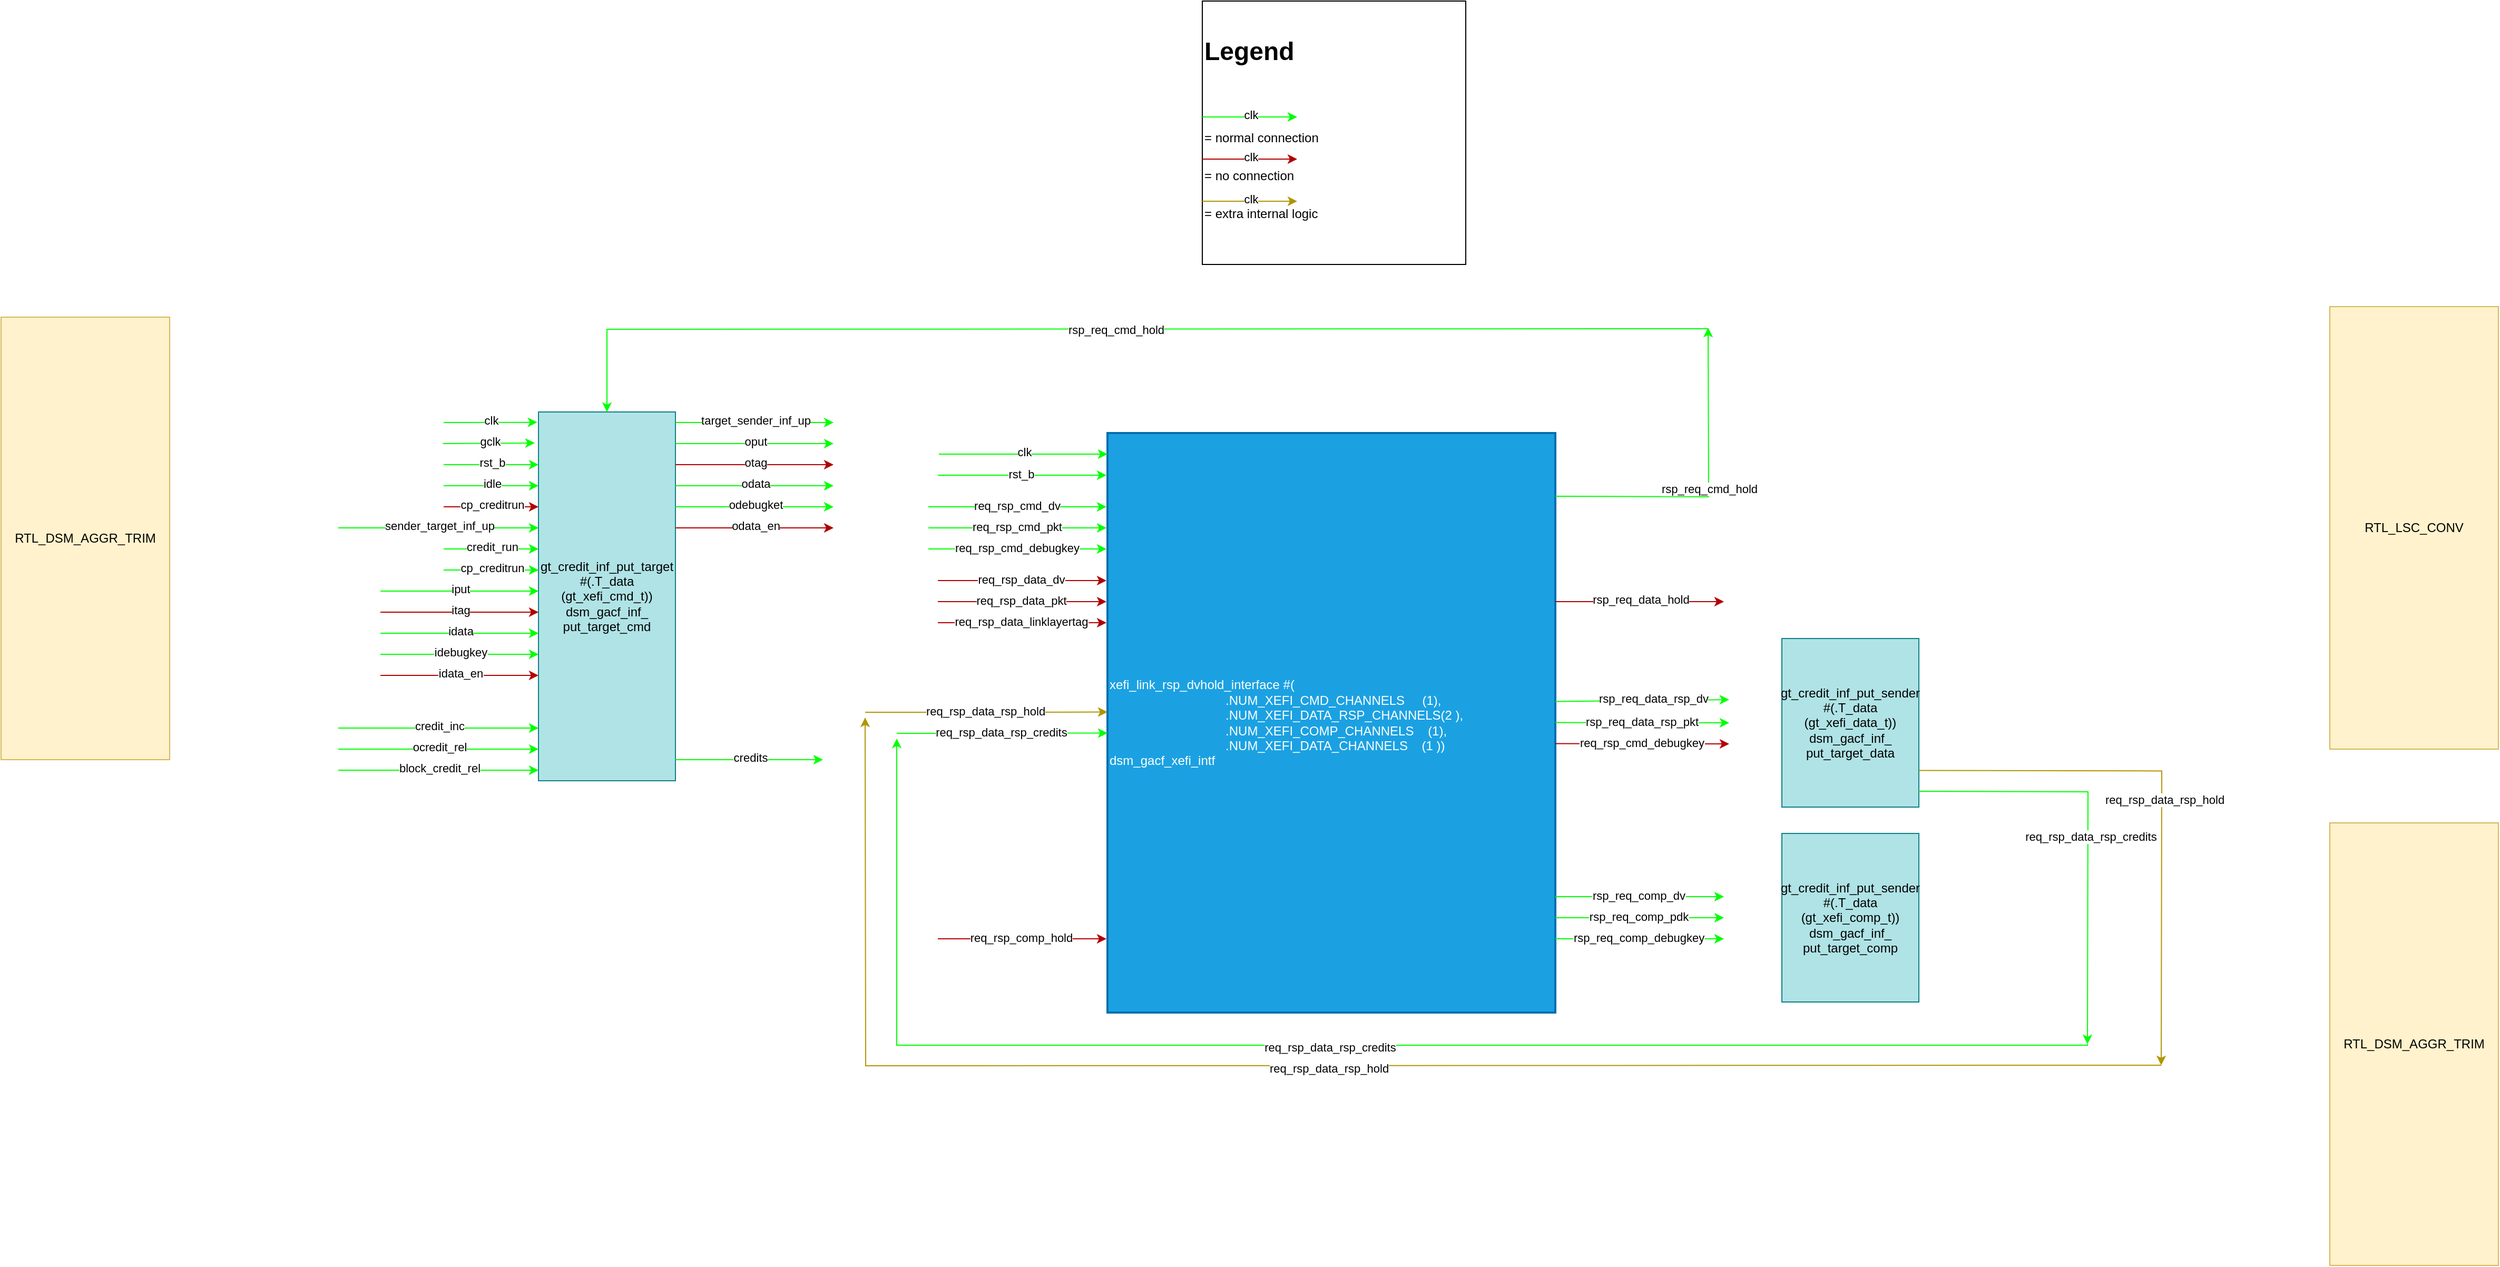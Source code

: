 <mxfile version="28.0.6">
  <diagram name="Page-1" id="ioRp4XjW2XV6dIwJ9LCr">
    <mxGraphModel dx="2916" dy="2211" grid="1" gridSize="10" guides="1" tooltips="1" connect="1" arrows="1" fold="1" page="1" pageScale="1" pageWidth="850" pageHeight="1100" math="0" shadow="0">
      <root>
        <mxCell id="0" />
        <mxCell id="1" parent="0" />
        <mxCell id="IIdC3HLPy3FbnqZgPG4K-2" value="&lt;div align=&quot;left&quot;&gt;xefi_link_rsp_dvhold_interface #(&lt;br&gt;&amp;nbsp; &amp;nbsp; &amp;nbsp; &amp;nbsp; &amp;nbsp; &amp;nbsp; &amp;nbsp; &amp;nbsp; &amp;nbsp; &amp;nbsp; &amp;nbsp; &amp;nbsp; &amp;nbsp; &amp;nbsp; &amp;nbsp; &amp;nbsp; &amp;nbsp;.NUM_XEFI_CMD_CHANNELS&amp;nbsp; &amp;nbsp; &amp;nbsp;(1),&lt;br&gt;&amp;nbsp; &amp;nbsp; &amp;nbsp; &amp;nbsp; &amp;nbsp; &amp;nbsp; &amp;nbsp; &amp;nbsp; &amp;nbsp; &amp;nbsp; &amp;nbsp; &amp;nbsp; &amp;nbsp; &amp;nbsp; &amp;nbsp; &amp;nbsp; &amp;nbsp;.NUM_XEFI_DATA_RSP_CHANNELS(2 ),&lt;br&gt;&amp;nbsp; &amp;nbsp; &amp;nbsp; &amp;nbsp; &amp;nbsp; &amp;nbsp; &amp;nbsp; &amp;nbsp; &amp;nbsp; &amp;nbsp; &amp;nbsp; &amp;nbsp; &amp;nbsp; &amp;nbsp; &amp;nbsp; &amp;nbsp; &amp;nbsp;.NUM_XEFI_COMP_CHANNELS&amp;nbsp; &amp;nbsp; (1),&lt;br&gt;&amp;nbsp; &amp;nbsp; &amp;nbsp; &amp;nbsp; &amp;nbsp; &amp;nbsp; &amp;nbsp; &amp;nbsp; &amp;nbsp; &amp;nbsp; &amp;nbsp; &amp;nbsp; &amp;nbsp; &amp;nbsp; &amp;nbsp; &amp;nbsp; &amp;nbsp;.NUM_XEFI_DATA_CHANNELS&amp;nbsp; &amp;nbsp; (1 ))&lt;br&gt;dsm_gacf_xefi_intf&lt;/div&gt;" style="rounded=0;whiteSpace=wrap;html=1;strokeWidth=2;fillColor=#1ba1e2;fontColor=#ffffff;strokeColor=#006EAF;align=left;" parent="1" vertex="1">
          <mxGeometry x="360" y="-80" width="425" height="550" as="geometry" />
        </mxCell>
        <mxCell id="IIdC3HLPy3FbnqZgPG4K-5" value="" style="endArrow=classic;html=1;rounded=0;strokeColor=light-dark(#00ff00, #ededed);" parent="1" edge="1">
          <mxGeometry width="50" height="50" relative="1" as="geometry">
            <mxPoint x="200" y="-60" as="sourcePoint" />
            <mxPoint x="360" y="-60" as="targetPoint" />
          </mxGeometry>
        </mxCell>
        <mxCell id="IIdC3HLPy3FbnqZgPG4K-6" value="&lt;div&gt;clk&lt;/div&gt;" style="edgeLabel;html=1;align=center;verticalAlign=middle;resizable=0;points=[];" parent="IIdC3HLPy3FbnqZgPG4K-5" vertex="1" connectable="0">
          <mxGeometry x="0.013" y="2" relative="1" as="geometry">
            <mxPoint as="offset" />
          </mxGeometry>
        </mxCell>
        <mxCell id="IIdC3HLPy3FbnqZgPG4K-7" value="" style="endArrow=classic;html=1;rounded=0;strokeColor=light-dark(#00ff00, #ededed);" parent="1" edge="1">
          <mxGeometry width="50" height="50" relative="1" as="geometry">
            <mxPoint x="199" y="-40" as="sourcePoint" />
            <mxPoint x="359" y="-40" as="targetPoint" />
          </mxGeometry>
        </mxCell>
        <mxCell id="IIdC3HLPy3FbnqZgPG4K-8" value="&lt;div&gt;clk&lt;/div&gt;" style="edgeLabel;html=1;align=center;verticalAlign=middle;resizable=0;points=[];" parent="IIdC3HLPy3FbnqZgPG4K-7" vertex="1" connectable="0">
          <mxGeometry x="0.013" y="2" relative="1" as="geometry">
            <mxPoint as="offset" />
          </mxGeometry>
        </mxCell>
        <mxCell id="IIdC3HLPy3FbnqZgPG4K-9" value="&lt;div&gt;rst_b&lt;/div&gt;" style="edgeLabel;html=1;align=center;verticalAlign=middle;resizable=0;points=[];" parent="IIdC3HLPy3FbnqZgPG4K-7" vertex="1" connectable="0">
          <mxGeometry x="-0.013" y="1" relative="1" as="geometry">
            <mxPoint as="offset" />
          </mxGeometry>
        </mxCell>
        <mxCell id="IIdC3HLPy3FbnqZgPG4K-10" value="" style="endArrow=classic;html=1;rounded=0;strokeColor=light-dark(#00ff00, #ededed);" parent="1" edge="1">
          <mxGeometry width="50" height="50" relative="1" as="geometry">
            <mxPoint x="190" y="-10" as="sourcePoint" />
            <mxPoint x="359" y="-10" as="targetPoint" />
          </mxGeometry>
        </mxCell>
        <mxCell id="IIdC3HLPy3FbnqZgPG4K-11" value="&lt;div&gt;clk&lt;/div&gt;" style="edgeLabel;html=1;align=center;verticalAlign=middle;resizable=0;points=[];" parent="IIdC3HLPy3FbnqZgPG4K-10" vertex="1" connectable="0">
          <mxGeometry x="0.013" y="2" relative="1" as="geometry">
            <mxPoint as="offset" />
          </mxGeometry>
        </mxCell>
        <mxCell id="IIdC3HLPy3FbnqZgPG4K-12" value="&lt;div&gt;req_rsp_cmd_dv&lt;/div&gt;" style="edgeLabel;html=1;align=center;verticalAlign=middle;resizable=0;points=[];" parent="IIdC3HLPy3FbnqZgPG4K-10" vertex="1" connectable="0">
          <mxGeometry x="-0.013" y="1" relative="1" as="geometry">
            <mxPoint as="offset" />
          </mxGeometry>
        </mxCell>
        <mxCell id="IIdC3HLPy3FbnqZgPG4K-19" value="&lt;div&gt;&lt;br&gt;&lt;/div&gt;" style="edgeLabel;html=1;align=center;verticalAlign=middle;resizable=0;points=[];" parent="IIdC3HLPy3FbnqZgPG4K-10" vertex="1" connectable="0">
          <mxGeometry y="-1" relative="1" as="geometry">
            <mxPoint x="95" y="19" as="offset" />
          </mxGeometry>
        </mxCell>
        <mxCell id="IIdC3HLPy3FbnqZgPG4K-13" value="" style="endArrow=classic;html=1;rounded=0;strokeColor=light-dark(#00ff00, #ededed);" parent="1" edge="1">
          <mxGeometry width="50" height="50" relative="1" as="geometry">
            <mxPoint x="190" y="10" as="sourcePoint" />
            <mxPoint x="359" y="10" as="targetPoint" />
          </mxGeometry>
        </mxCell>
        <mxCell id="IIdC3HLPy3FbnqZgPG4K-14" value="&lt;div&gt;clk&lt;/div&gt;" style="edgeLabel;html=1;align=center;verticalAlign=middle;resizable=0;points=[];" parent="IIdC3HLPy3FbnqZgPG4K-13" vertex="1" connectable="0">
          <mxGeometry x="0.013" y="2" relative="1" as="geometry">
            <mxPoint as="offset" />
          </mxGeometry>
        </mxCell>
        <mxCell id="IIdC3HLPy3FbnqZgPG4K-15" value="&lt;div&gt;req_rsp_cmd_pkt&lt;/div&gt;" style="edgeLabel;html=1;align=center;verticalAlign=middle;resizable=0;points=[];" parent="IIdC3HLPy3FbnqZgPG4K-13" vertex="1" connectable="0">
          <mxGeometry x="-0.013" y="1" relative="1" as="geometry">
            <mxPoint as="offset" />
          </mxGeometry>
        </mxCell>
        <mxCell id="IIdC3HLPy3FbnqZgPG4K-16" value="" style="endArrow=classic;html=1;rounded=0;strokeColor=light-dark(#00ff00, #ededed);" parent="1" edge="1">
          <mxGeometry width="50" height="50" relative="1" as="geometry">
            <mxPoint x="190" y="30" as="sourcePoint" />
            <mxPoint x="359" y="30" as="targetPoint" />
          </mxGeometry>
        </mxCell>
        <mxCell id="IIdC3HLPy3FbnqZgPG4K-17" value="&lt;div&gt;clk&lt;/div&gt;" style="edgeLabel;html=1;align=center;verticalAlign=middle;resizable=0;points=[];" parent="IIdC3HLPy3FbnqZgPG4K-16" vertex="1" connectable="0">
          <mxGeometry x="0.013" y="2" relative="1" as="geometry">
            <mxPoint as="offset" />
          </mxGeometry>
        </mxCell>
        <mxCell id="IIdC3HLPy3FbnqZgPG4K-18" value="&lt;div&gt;req_rsp_cmd_debugkey&lt;/div&gt;" style="edgeLabel;html=1;align=center;verticalAlign=middle;resizable=0;points=[];" parent="IIdC3HLPy3FbnqZgPG4K-16" vertex="1" connectable="0">
          <mxGeometry x="-0.013" y="1" relative="1" as="geometry">
            <mxPoint as="offset" />
          </mxGeometry>
        </mxCell>
        <mxCell id="IIdC3HLPy3FbnqZgPG4K-22" value="" style="endArrow=classic;html=1;rounded=0;strokeColor=#B20000;fillColor=#e51400;" parent="1" edge="1">
          <mxGeometry width="50" height="50" relative="1" as="geometry">
            <mxPoint x="199" y="60" as="sourcePoint" />
            <mxPoint x="359" y="60" as="targetPoint" />
          </mxGeometry>
        </mxCell>
        <mxCell id="IIdC3HLPy3FbnqZgPG4K-23" value="&lt;div&gt;clk&lt;/div&gt;" style="edgeLabel;html=1;align=center;verticalAlign=middle;resizable=0;points=[];" parent="IIdC3HLPy3FbnqZgPG4K-22" vertex="1" connectable="0">
          <mxGeometry x="0.013" y="2" relative="1" as="geometry">
            <mxPoint as="offset" />
          </mxGeometry>
        </mxCell>
        <mxCell id="IIdC3HLPy3FbnqZgPG4K-24" value="&lt;div&gt;req_rsp_data_dv&lt;/div&gt;" style="edgeLabel;html=1;align=center;verticalAlign=middle;resizable=0;points=[];" parent="IIdC3HLPy3FbnqZgPG4K-22" vertex="1" connectable="0">
          <mxGeometry x="-0.013" y="1" relative="1" as="geometry">
            <mxPoint as="offset" />
          </mxGeometry>
        </mxCell>
        <mxCell id="IIdC3HLPy3FbnqZgPG4K-25" value="&lt;div&gt;&lt;br&gt;&lt;/div&gt;" style="edgeLabel;html=1;align=center;verticalAlign=middle;resizable=0;points=[];" parent="IIdC3HLPy3FbnqZgPG4K-22" vertex="1" connectable="0">
          <mxGeometry y="-1" relative="1" as="geometry">
            <mxPoint x="95" y="19" as="offset" />
          </mxGeometry>
        </mxCell>
        <mxCell id="IIdC3HLPy3FbnqZgPG4K-26" value="" style="endArrow=classic;html=1;rounded=0;strokeColor=#B20000;fillColor=#e51400;" parent="1" edge="1">
          <mxGeometry width="50" height="50" relative="1" as="geometry">
            <mxPoint x="199" y="80" as="sourcePoint" />
            <mxPoint x="359" y="80" as="targetPoint" />
          </mxGeometry>
        </mxCell>
        <mxCell id="IIdC3HLPy3FbnqZgPG4K-27" value="&lt;div&gt;clk&lt;/div&gt;" style="edgeLabel;html=1;align=center;verticalAlign=middle;resizable=0;points=[];" parent="IIdC3HLPy3FbnqZgPG4K-26" vertex="1" connectable="0">
          <mxGeometry x="0.013" y="2" relative="1" as="geometry">
            <mxPoint as="offset" />
          </mxGeometry>
        </mxCell>
        <mxCell id="IIdC3HLPy3FbnqZgPG4K-28" value="&lt;div&gt;req_rsp_data_pkt&lt;/div&gt;" style="edgeLabel;html=1;align=center;verticalAlign=middle;resizable=0;points=[];" parent="IIdC3HLPy3FbnqZgPG4K-26" vertex="1" connectable="0">
          <mxGeometry x="-0.013" y="1" relative="1" as="geometry">
            <mxPoint as="offset" />
          </mxGeometry>
        </mxCell>
        <mxCell id="IIdC3HLPy3FbnqZgPG4K-29" value="" style="endArrow=classic;html=1;rounded=0;fillColor=#e51400;strokeColor=#B20000;" parent="1" edge="1">
          <mxGeometry width="50" height="50" relative="1" as="geometry">
            <mxPoint x="199" y="100" as="sourcePoint" />
            <mxPoint x="359" y="100" as="targetPoint" />
          </mxGeometry>
        </mxCell>
        <mxCell id="IIdC3HLPy3FbnqZgPG4K-30" value="&lt;div&gt;clk&lt;/div&gt;" style="edgeLabel;html=1;align=center;verticalAlign=middle;resizable=0;points=[];" parent="IIdC3HLPy3FbnqZgPG4K-29" vertex="1" connectable="0">
          <mxGeometry x="0.013" y="2" relative="1" as="geometry">
            <mxPoint as="offset" />
          </mxGeometry>
        </mxCell>
        <mxCell id="IIdC3HLPy3FbnqZgPG4K-31" value="&lt;div&gt;req_rsp_data_linklayertag&lt;/div&gt;" style="edgeLabel;html=1;align=center;verticalAlign=middle;resizable=0;points=[];" parent="IIdC3HLPy3FbnqZgPG4K-29" vertex="1" connectable="0">
          <mxGeometry x="-0.013" y="1" relative="1" as="geometry">
            <mxPoint as="offset" />
          </mxGeometry>
        </mxCell>
        <mxCell id="IIdC3HLPy3FbnqZgPG4K-34" value="&lt;div style=&quot;line-height: 100%;&quot;&gt;&lt;h1 style=&quot;line-height: 100%;&quot; align=&quot;left&quot;&gt;Legend&lt;/h1&gt;&lt;div align=&quot;right&quot;&gt;&amp;nbsp; &amp;nbsp; &amp;nbsp; &amp;nbsp; &amp;nbsp; &amp;nbsp; &amp;nbsp;&lt;/div&gt;&lt;div align=&quot;right&quot;&gt;&lt;br&gt;&lt;/div&gt;&lt;div align=&quot;right&quot;&gt;&lt;br&gt;&lt;/div&gt;&lt;div align=&quot;right&quot;&gt;&lt;br&gt;&lt;/div&gt;&lt;div align=&quot;right&quot;&gt;= normal connection&lt;/div&gt;&lt;div&gt;&lt;br&gt;&lt;/div&gt;&lt;div&gt;&lt;br&gt;&lt;/div&gt;&lt;div&gt;= no connection&lt;/div&gt;&lt;div&gt;&lt;br&gt;&lt;/div&gt;&lt;div&gt;&lt;br&gt;&lt;/div&gt;&lt;div&gt;= extra internal logic&lt;/div&gt;&lt;div&gt;&lt;br&gt;&lt;/div&gt;&lt;div&gt;&lt;br&gt;&lt;/div&gt;&lt;/div&gt;" style="whiteSpace=wrap;html=1;aspect=fixed;align=left;" parent="1" vertex="1">
          <mxGeometry x="450" y="-490" width="250" height="250" as="geometry" />
        </mxCell>
        <mxCell id="IIdC3HLPy3FbnqZgPG4K-32" value="" style="endArrow=classic;html=1;rounded=0;strokeColor=light-dark(#00ff00, #ededed);" parent="1" edge="1">
          <mxGeometry width="50" height="50" relative="1" as="geometry">
            <mxPoint x="450" y="-380" as="sourcePoint" />
            <mxPoint x="540" y="-380" as="targetPoint" />
          </mxGeometry>
        </mxCell>
        <mxCell id="IIdC3HLPy3FbnqZgPG4K-33" value="&lt;div&gt;clk&lt;/div&gt;" style="edgeLabel;html=1;align=center;verticalAlign=middle;resizable=0;points=[];" parent="IIdC3HLPy3FbnqZgPG4K-32" vertex="1" connectable="0">
          <mxGeometry x="0.013" y="2" relative="1" as="geometry">
            <mxPoint as="offset" />
          </mxGeometry>
        </mxCell>
        <mxCell id="IIdC3HLPy3FbnqZgPG4K-35" value="" style="endArrow=classic;html=1;rounded=0;strokeColor=#B20000;fillColor=#e51400;" parent="1" edge="1">
          <mxGeometry width="50" height="50" relative="1" as="geometry">
            <mxPoint x="450" y="-340" as="sourcePoint" />
            <mxPoint x="540" y="-340" as="targetPoint" />
          </mxGeometry>
        </mxCell>
        <mxCell id="IIdC3HLPy3FbnqZgPG4K-36" value="&lt;div&gt;clk&lt;/div&gt;" style="edgeLabel;html=1;align=center;verticalAlign=middle;resizable=0;points=[];" parent="IIdC3HLPy3FbnqZgPG4K-35" vertex="1" connectable="0">
          <mxGeometry x="0.013" y="2" relative="1" as="geometry">
            <mxPoint as="offset" />
          </mxGeometry>
        </mxCell>
        <mxCell id="IIdC3HLPy3FbnqZgPG4K-37" value="" style="endArrow=classic;html=1;rounded=0;strokeColor=#B09500;fillColor=#e3c800;" parent="1" edge="1">
          <mxGeometry width="50" height="50" relative="1" as="geometry">
            <mxPoint x="450" y="-300" as="sourcePoint" />
            <mxPoint x="540" y="-300" as="targetPoint" />
          </mxGeometry>
        </mxCell>
        <mxCell id="IIdC3HLPy3FbnqZgPG4K-38" value="&lt;div&gt;clk&lt;/div&gt;" style="edgeLabel;html=1;align=center;verticalAlign=middle;resizable=0;points=[];" parent="IIdC3HLPy3FbnqZgPG4K-37" vertex="1" connectable="0">
          <mxGeometry x="0.013" y="2" relative="1" as="geometry">
            <mxPoint as="offset" />
          </mxGeometry>
        </mxCell>
        <mxCell id="IIdC3HLPy3FbnqZgPG4K-39" value="" style="endArrow=classic;html=1;rounded=0;fillColor=#e3c800;strokeColor=#B09500;edgeStyle=elbowEdgeStyle;" parent="1" edge="1">
          <mxGeometry width="50" height="50" relative="1" as="geometry">
            <mxPoint x="130" y="185" as="sourcePoint" />
            <mxPoint x="360" y="184.76" as="targetPoint" />
          </mxGeometry>
        </mxCell>
        <mxCell id="IIdC3HLPy3FbnqZgPG4K-40" value="&lt;div&gt;clk&lt;/div&gt;" style="edgeLabel;html=1;align=center;verticalAlign=middle;resizable=0;points=[];" parent="IIdC3HLPy3FbnqZgPG4K-39" vertex="1" connectable="0">
          <mxGeometry x="0.013" y="2" relative="1" as="geometry">
            <mxPoint as="offset" />
          </mxGeometry>
        </mxCell>
        <mxCell id="IIdC3HLPy3FbnqZgPG4K-41" value="&lt;div&gt;req_rsp_data_rsp_hold&lt;/div&gt;" style="edgeLabel;html=1;align=center;verticalAlign=middle;resizable=0;points=[];" parent="IIdC3HLPy3FbnqZgPG4K-39" vertex="1" connectable="0">
          <mxGeometry x="-0.013" y="1" relative="1" as="geometry">
            <mxPoint as="offset" />
          </mxGeometry>
        </mxCell>
        <mxCell id="IIdC3HLPy3FbnqZgPG4K-42" value="" style="endArrow=classic;html=1;rounded=0;fillColor=#e51400;strokeColor=#B20000;" parent="1" edge="1">
          <mxGeometry width="50" height="50" relative="1" as="geometry">
            <mxPoint x="199" y="400" as="sourcePoint" />
            <mxPoint x="359" y="400" as="targetPoint" />
          </mxGeometry>
        </mxCell>
        <mxCell id="IIdC3HLPy3FbnqZgPG4K-43" value="&lt;div&gt;clk&lt;/div&gt;" style="edgeLabel;html=1;align=center;verticalAlign=middle;resizable=0;points=[];" parent="IIdC3HLPy3FbnqZgPG4K-42" vertex="1" connectable="0">
          <mxGeometry x="0.013" y="2" relative="1" as="geometry">
            <mxPoint as="offset" />
          </mxGeometry>
        </mxCell>
        <mxCell id="IIdC3HLPy3FbnqZgPG4K-44" value="&lt;div&gt;req_rsp_comp_hold&lt;/div&gt;" style="edgeLabel;html=1;align=center;verticalAlign=middle;resizable=0;points=[];" parent="IIdC3HLPy3FbnqZgPG4K-42" vertex="1" connectable="0">
          <mxGeometry x="-0.013" y="1" relative="1" as="geometry">
            <mxPoint as="offset" />
          </mxGeometry>
        </mxCell>
        <mxCell id="IIdC3HLPy3FbnqZgPG4K-45" value="" style="endArrow=classic;html=1;rounded=0;fillColor=#e51400;strokeColor=light-dark(#00ff00, #ffacac);" parent="1" edge="1">
          <mxGeometry width="50" height="50" relative="1" as="geometry">
            <mxPoint x="160" y="205" as="sourcePoint" />
            <mxPoint x="360" y="204.76" as="targetPoint" />
          </mxGeometry>
        </mxCell>
        <mxCell id="IIdC3HLPy3FbnqZgPG4K-46" value="&lt;div&gt;clk&lt;/div&gt;" style="edgeLabel;html=1;align=center;verticalAlign=middle;resizable=0;points=[];" parent="IIdC3HLPy3FbnqZgPG4K-45" vertex="1" connectable="0">
          <mxGeometry x="0.013" y="2" relative="1" as="geometry">
            <mxPoint as="offset" />
          </mxGeometry>
        </mxCell>
        <mxCell id="IIdC3HLPy3FbnqZgPG4K-47" value="&lt;div&gt;req_rsp_data_rsp_credits&lt;/div&gt;" style="edgeLabel;html=1;align=center;verticalAlign=middle;resizable=0;points=[];" parent="IIdC3HLPy3FbnqZgPG4K-45" vertex="1" connectable="0">
          <mxGeometry x="-0.013" y="1" relative="1" as="geometry">
            <mxPoint as="offset" />
          </mxGeometry>
        </mxCell>
        <mxCell id="IIdC3HLPy3FbnqZgPG4K-62" value="" style="endArrow=classic;html=1;rounded=0;strokeColor=#B20000;fillColor=#e51400;" parent="1" edge="1">
          <mxGeometry width="50" height="50" relative="1" as="geometry">
            <mxPoint x="785" y="80" as="sourcePoint" />
            <mxPoint x="945" y="80" as="targetPoint" />
          </mxGeometry>
        </mxCell>
        <mxCell id="IIdC3HLPy3FbnqZgPG4K-63" value="&lt;div&gt;rsp_req_data_hold&lt;/div&gt;" style="edgeLabel;html=1;align=center;verticalAlign=middle;resizable=0;points=[];" parent="IIdC3HLPy3FbnqZgPG4K-62" vertex="1" connectable="0">
          <mxGeometry x="0.013" y="2" relative="1" as="geometry">
            <mxPoint as="offset" />
          </mxGeometry>
        </mxCell>
        <mxCell id="IIdC3HLPy3FbnqZgPG4K-64" value="&lt;div&gt;&lt;br&gt;&lt;/div&gt;" style="edgeLabel;html=1;align=center;verticalAlign=middle;resizable=0;points=[];" parent="IIdC3HLPy3FbnqZgPG4K-62" vertex="1" connectable="0">
          <mxGeometry x="-0.013" y="1" relative="1" as="geometry">
            <mxPoint as="offset" />
          </mxGeometry>
        </mxCell>
        <mxCell id="IIdC3HLPy3FbnqZgPG4K-65" value="&lt;div&gt;&lt;br&gt;&lt;/div&gt;" style="edgeLabel;html=1;align=center;verticalAlign=middle;resizable=0;points=[];" parent="IIdC3HLPy3FbnqZgPG4K-62" vertex="1" connectable="0">
          <mxGeometry y="-1" relative="1" as="geometry">
            <mxPoint x="95" y="19" as="offset" />
          </mxGeometry>
        </mxCell>
        <mxCell id="IIdC3HLPy3FbnqZgPG4K-75" value="" style="endArrow=classic;html=1;rounded=0;fillColor=#e51400;strokeColor=light-dark(#00ff00, #ffacac);" parent="1" edge="1">
          <mxGeometry width="50" height="50" relative="1" as="geometry">
            <mxPoint x="785" y="400" as="sourcePoint" />
            <mxPoint x="945" y="400" as="targetPoint" />
          </mxGeometry>
        </mxCell>
        <mxCell id="IIdC3HLPy3FbnqZgPG4K-76" value="&lt;div&gt;clk&lt;/div&gt;" style="edgeLabel;html=1;align=center;verticalAlign=middle;resizable=0;points=[];" parent="IIdC3HLPy3FbnqZgPG4K-75" vertex="1" connectable="0">
          <mxGeometry x="0.013" y="2" relative="1" as="geometry">
            <mxPoint as="offset" />
          </mxGeometry>
        </mxCell>
        <mxCell id="IIdC3HLPy3FbnqZgPG4K-77" value="&lt;div&gt;rsp_req_comp_debugkey&lt;/div&gt;" style="edgeLabel;html=1;align=center;verticalAlign=middle;resizable=0;points=[];" parent="IIdC3HLPy3FbnqZgPG4K-75" vertex="1" connectable="0">
          <mxGeometry x="-0.013" y="1" relative="1" as="geometry">
            <mxPoint as="offset" />
          </mxGeometry>
        </mxCell>
        <mxCell id="IIdC3HLPy3FbnqZgPG4K-88" value="" style="endArrow=classic;html=1;rounded=0;strokeColor=light-dark(#00ff00, #ededed);" parent="1" edge="1">
          <mxGeometry width="50" height="50" relative="1" as="geometry">
            <mxPoint x="785" y="174.76" as="sourcePoint" />
            <mxPoint x="950" y="173" as="targetPoint" />
          </mxGeometry>
        </mxCell>
        <mxCell id="IIdC3HLPy3FbnqZgPG4K-89" value="rsp_req_data_rsp_dv" style="edgeLabel;html=1;align=center;verticalAlign=middle;resizable=0;points=[];" parent="IIdC3HLPy3FbnqZgPG4K-88" vertex="1" connectable="0">
          <mxGeometry x="0.013" y="2" relative="1" as="geometry">
            <mxPoint x="9" as="offset" />
          </mxGeometry>
        </mxCell>
        <mxCell id="IIdC3HLPy3FbnqZgPG4K-90" value="&lt;div&gt;&lt;br&gt;&lt;/div&gt;" style="edgeLabel;html=1;align=center;verticalAlign=middle;resizable=0;points=[];" parent="IIdC3HLPy3FbnqZgPG4K-88" vertex="1" connectable="0">
          <mxGeometry y="-1" relative="1" as="geometry">
            <mxPoint x="95" y="19" as="offset" />
          </mxGeometry>
        </mxCell>
        <mxCell id="IIdC3HLPy3FbnqZgPG4K-91" value="" style="endArrow=classic;html=1;rounded=0;strokeColor=light-dark(#00ff00, #ededed);" parent="1" edge="1">
          <mxGeometry width="50" height="50" relative="1" as="geometry">
            <mxPoint x="785" y="194.76" as="sourcePoint" />
            <mxPoint x="950" y="195" as="targetPoint" />
          </mxGeometry>
        </mxCell>
        <mxCell id="IIdC3HLPy3FbnqZgPG4K-92" value="&lt;div&gt;clk&lt;/div&gt;" style="edgeLabel;html=1;align=center;verticalAlign=middle;resizable=0;points=[];" parent="IIdC3HLPy3FbnqZgPG4K-91" vertex="1" connectable="0">
          <mxGeometry x="0.013" y="2" relative="1" as="geometry">
            <mxPoint as="offset" />
          </mxGeometry>
        </mxCell>
        <mxCell id="IIdC3HLPy3FbnqZgPG4K-93" value="rsp_req_data_rsp_pkt" style="edgeLabel;html=1;align=center;verticalAlign=middle;resizable=0;points=[];" parent="IIdC3HLPy3FbnqZgPG4K-91" vertex="1" connectable="0">
          <mxGeometry x="-0.013" y="1" relative="1" as="geometry">
            <mxPoint as="offset" />
          </mxGeometry>
        </mxCell>
        <mxCell id="IIdC3HLPy3FbnqZgPG4K-94" value="" style="endArrow=classic;html=1;rounded=0;strokeColor=#B20000;fillColor=#e51400;" parent="1" edge="1">
          <mxGeometry width="50" height="50" relative="1" as="geometry">
            <mxPoint x="785" y="214.76" as="sourcePoint" />
            <mxPoint x="950" y="215" as="targetPoint" />
          </mxGeometry>
        </mxCell>
        <mxCell id="IIdC3HLPy3FbnqZgPG4K-95" value="&lt;div&gt;clk&lt;/div&gt;" style="edgeLabel;html=1;align=center;verticalAlign=middle;resizable=0;points=[];" parent="IIdC3HLPy3FbnqZgPG4K-94" vertex="1" connectable="0">
          <mxGeometry x="0.013" y="2" relative="1" as="geometry">
            <mxPoint as="offset" />
          </mxGeometry>
        </mxCell>
        <mxCell id="IIdC3HLPy3FbnqZgPG4K-96" value="&lt;div&gt;req_rsp_cmd_debugkey&lt;/div&gt;" style="edgeLabel;html=1;align=center;verticalAlign=middle;resizable=0;points=[];" parent="IIdC3HLPy3FbnqZgPG4K-94" vertex="1" connectable="0">
          <mxGeometry x="-0.013" y="1" relative="1" as="geometry">
            <mxPoint as="offset" />
          </mxGeometry>
        </mxCell>
        <mxCell id="IIdC3HLPy3FbnqZgPG4K-97" value="&lt;div&gt;&lt;br&gt;&lt;/div&gt;" style="edgeLabel;html=1;align=center;verticalAlign=middle;resizable=0;points=[];" parent="1" vertex="1" connectable="0">
          <mxGeometry x="960" y="360" as="geometry" />
        </mxCell>
        <mxCell id="IIdC3HLPy3FbnqZgPG4K-98" value="" style="endArrow=classic;html=1;rounded=0;strokeColor=light-dark(#00ff00, #ededed);" parent="1" edge="1">
          <mxGeometry width="50" height="50" relative="1" as="geometry">
            <mxPoint x="785" y="360" as="sourcePoint" />
            <mxPoint x="945" y="360" as="targetPoint" />
          </mxGeometry>
        </mxCell>
        <mxCell id="IIdC3HLPy3FbnqZgPG4K-99" value="&lt;div&gt;clk&lt;/div&gt;" style="edgeLabel;html=1;align=center;verticalAlign=middle;resizable=0;points=[];" parent="IIdC3HLPy3FbnqZgPG4K-98" vertex="1" connectable="0">
          <mxGeometry x="0.013" y="2" relative="1" as="geometry">
            <mxPoint as="offset" />
          </mxGeometry>
        </mxCell>
        <mxCell id="IIdC3HLPy3FbnqZgPG4K-100" value="&lt;div&gt;rsp_req_comp_dv&lt;/div&gt;" style="edgeLabel;html=1;align=center;verticalAlign=middle;resizable=0;points=[];" parent="IIdC3HLPy3FbnqZgPG4K-98" vertex="1" connectable="0">
          <mxGeometry x="-0.013" y="1" relative="1" as="geometry">
            <mxPoint as="offset" />
          </mxGeometry>
        </mxCell>
        <mxCell id="IIdC3HLPy3FbnqZgPG4K-101" value="" style="endArrow=classic;html=1;rounded=0;strokeColor=light-dark(#00ff00, #ededed);" parent="1" edge="1">
          <mxGeometry width="50" height="50" relative="1" as="geometry">
            <mxPoint x="785" y="380" as="sourcePoint" />
            <mxPoint x="945" y="380" as="targetPoint" />
          </mxGeometry>
        </mxCell>
        <mxCell id="IIdC3HLPy3FbnqZgPG4K-102" value="&lt;div&gt;clk&lt;/div&gt;" style="edgeLabel;html=1;align=center;verticalAlign=middle;resizable=0;points=[];" parent="IIdC3HLPy3FbnqZgPG4K-101" vertex="1" connectable="0">
          <mxGeometry x="0.013" y="2" relative="1" as="geometry">
            <mxPoint as="offset" />
          </mxGeometry>
        </mxCell>
        <mxCell id="IIdC3HLPy3FbnqZgPG4K-103" value="&lt;div&gt;rsp_req_comp_pdk&lt;/div&gt;" style="edgeLabel;html=1;align=center;verticalAlign=middle;resizable=0;points=[];" parent="IIdC3HLPy3FbnqZgPG4K-101" vertex="1" connectable="0">
          <mxGeometry x="-0.013" y="1" relative="1" as="geometry">
            <mxPoint as="offset" />
          </mxGeometry>
        </mxCell>
        <mxCell id="IIdC3HLPy3FbnqZgPG4K-104" value="&lt;div&gt;&lt;span style=&quot;text-align: left;&quot;&gt;gt_credit_inf_put_target #(.T_data (gt_xefi_cmd_t))&lt;/span&gt;&lt;/div&gt;&lt;div&gt;&lt;span style=&quot;text-align: left;&quot;&gt;dsm_gacf_inf_&lt;/span&gt;&lt;/div&gt;&lt;div&gt;&lt;span style=&quot;text-align: left;&quot;&gt;put_target_cmd&lt;/span&gt;&lt;/div&gt;" style="rounded=0;whiteSpace=wrap;html=1;fillColor=#b0e3e6;strokeColor=#0e8088;" parent="1" vertex="1">
          <mxGeometry x="-180" y="-100" width="130" height="350" as="geometry" />
        </mxCell>
        <mxCell id="IIdC3HLPy3FbnqZgPG4K-105" value="" style="endArrow=classic;html=1;rounded=0;strokeColor=light-dark(#00ff00, #ededed);entryX=-0.009;entryY=0.028;entryDx=0;entryDy=0;entryPerimeter=0;" parent="1" target="IIdC3HLPy3FbnqZgPG4K-104" edge="1">
          <mxGeometry width="50" height="50" relative="1" as="geometry">
            <mxPoint x="-270" y="-90" as="sourcePoint" />
            <mxPoint x="-200" y="-89.95" as="targetPoint" />
          </mxGeometry>
        </mxCell>
        <mxCell id="IIdC3HLPy3FbnqZgPG4K-106" value="&lt;div&gt;clk&lt;/div&gt;" style="edgeLabel;html=1;align=center;verticalAlign=middle;resizable=0;points=[];" parent="IIdC3HLPy3FbnqZgPG4K-105" vertex="1" connectable="0">
          <mxGeometry x="0.013" y="2" relative="1" as="geometry">
            <mxPoint as="offset" />
          </mxGeometry>
        </mxCell>
        <mxCell id="IIdC3HLPy3FbnqZgPG4K-107" value="" style="endArrow=classic;html=1;rounded=0;strokeColor=light-dark(#00ff00, #ededed);entryX=-0.027;entryY=0.084;entryDx=0;entryDy=0;entryPerimeter=0;" parent="1" target="IIdC3HLPy3FbnqZgPG4K-104" edge="1">
          <mxGeometry width="50" height="50" relative="1" as="geometry">
            <mxPoint x="-270.65" y="-70" as="sourcePoint" />
            <mxPoint x="-180" y="-70" as="targetPoint" />
          </mxGeometry>
        </mxCell>
        <mxCell id="IIdC3HLPy3FbnqZgPG4K-108" value="&lt;div&gt;gclk&lt;/div&gt;" style="edgeLabel;html=1;align=center;verticalAlign=middle;resizable=0;points=[];" parent="IIdC3HLPy3FbnqZgPG4K-107" vertex="1" connectable="0">
          <mxGeometry x="0.013" y="2" relative="1" as="geometry">
            <mxPoint as="offset" />
          </mxGeometry>
        </mxCell>
        <mxCell id="cW7wmebTphSwqiHUDdLL-1" value="" style="endArrow=classic;html=1;rounded=0;edgeStyle=orthogonalEdgeStyle;strokeColor=light-dark(#00ff00, #ededed);" parent="1" edge="1">
          <mxGeometry relative="1" as="geometry">
            <mxPoint x="785" y="-20" as="sourcePoint" />
            <mxPoint x="930" y="-180" as="targetPoint" />
          </mxGeometry>
        </mxCell>
        <mxCell id="cW7wmebTphSwqiHUDdLL-2" value="rsp_req_cmd_hold" style="edgeLabel;resizable=0;html=1;;align=center;verticalAlign=middle;" parent="cW7wmebTphSwqiHUDdLL-1" connectable="0" vertex="1">
          <mxGeometry relative="1" as="geometry" />
        </mxCell>
        <mxCell id="cW7wmebTphSwqiHUDdLL-3" value="" style="endArrow=classic;html=1;rounded=0;edgeStyle=orthogonalEdgeStyle;entryX=0.5;entryY=0;entryDx=0;entryDy=0;strokeColor=light-dark(#00ff00, #ededed);" parent="1" target="IIdC3HLPy3FbnqZgPG4K-104" edge="1">
          <mxGeometry relative="1" as="geometry">
            <mxPoint x="930" y="-179" as="sourcePoint" />
            <mxPoint x="200" y="60" as="targetPoint" />
          </mxGeometry>
        </mxCell>
        <mxCell id="cW7wmebTphSwqiHUDdLL-4" value="rsp_req_cmd_hold" style="edgeLabel;resizable=0;html=1;;align=center;verticalAlign=middle;" parent="cW7wmebTphSwqiHUDdLL-3" connectable="0" vertex="1">
          <mxGeometry relative="1" as="geometry" />
        </mxCell>
        <mxCell id="cW7wmebTphSwqiHUDdLL-5" value="&lt;div&gt;&lt;span style=&quot;text-align: left;&quot;&gt;gt_credit_inf_put_sender #(.T_data (gt_xefi_data_t))&lt;/span&gt;&lt;/div&gt;&lt;div&gt;&lt;span style=&quot;text-align: left;&quot;&gt;dsm_gacf_inf_&lt;/span&gt;&lt;/div&gt;&lt;div&gt;&lt;span style=&quot;text-align: left;&quot;&gt;put_target_data&lt;/span&gt;&lt;/div&gt;" style="rounded=0;whiteSpace=wrap;html=1;fillColor=#b0e3e6;strokeColor=#0e8088;" parent="1" vertex="1">
          <mxGeometry x="1000" y="115" width="130" height="160" as="geometry" />
        </mxCell>
        <mxCell id="cW7wmebTphSwqiHUDdLL-7" value="" style="endArrow=classic;html=1;rounded=0;fillColor=#e3c800;strokeColor=#B09500;edgeStyle=orthogonalEdgeStyle;" parent="1" edge="1">
          <mxGeometry width="50" height="50" relative="1" as="geometry">
            <mxPoint x="1130" y="240.24" as="sourcePoint" />
            <mxPoint x="1360" y="520" as="targetPoint" />
          </mxGeometry>
        </mxCell>
        <mxCell id="cW7wmebTphSwqiHUDdLL-8" value="&lt;div&gt;req_rsp_data_rsp_hold&lt;/div&gt;" style="edgeLabel;html=1;align=center;verticalAlign=middle;resizable=0;points=[];" parent="cW7wmebTphSwqiHUDdLL-7" vertex="1" connectable="0">
          <mxGeometry x="0.013" y="2" relative="1" as="geometry">
            <mxPoint as="offset" />
          </mxGeometry>
        </mxCell>
        <mxCell id="cW7wmebTphSwqiHUDdLL-13" value="" style="endArrow=classic;html=1;rounded=0;fillColor=#e3c800;strokeColor=#B09500;edgeStyle=orthogonalEdgeStyle;" parent="1" edge="1">
          <mxGeometry width="50" height="50" relative="1" as="geometry">
            <mxPoint x="1360" y="520" as="sourcePoint" />
            <mxPoint x="130" y="190" as="targetPoint" />
          </mxGeometry>
        </mxCell>
        <mxCell id="cW7wmebTphSwqiHUDdLL-14" value="&lt;div&gt;req_rsp_data_rsp_hold&lt;/div&gt;" style="edgeLabel;html=1;align=center;verticalAlign=middle;resizable=0;points=[];" parent="cW7wmebTphSwqiHUDdLL-13" vertex="1" connectable="0">
          <mxGeometry x="0.013" y="2" relative="1" as="geometry">
            <mxPoint as="offset" />
          </mxGeometry>
        </mxCell>
        <mxCell id="cW7wmebTphSwqiHUDdLL-15" value="" style="endArrow=classic;html=1;rounded=0;fillColor=#e51400;strokeColor=light-dark(#00ff00, #ffacac);edgeStyle=orthogonalEdgeStyle;" parent="1" edge="1">
          <mxGeometry width="50" height="50" relative="1" as="geometry">
            <mxPoint x="1130" y="260" as="sourcePoint" />
            <mxPoint x="1290" y="500" as="targetPoint" />
          </mxGeometry>
        </mxCell>
        <mxCell id="cW7wmebTphSwqiHUDdLL-16" value="&lt;div&gt;&lt;div&gt;req_rsp_data_rsp_credits&lt;/div&gt;&lt;/div&gt;" style="edgeLabel;html=1;align=center;verticalAlign=middle;resizable=0;points=[];" parent="cW7wmebTphSwqiHUDdLL-15" vertex="1" connectable="0">
          <mxGeometry x="0.013" y="2" relative="1" as="geometry">
            <mxPoint as="offset" />
          </mxGeometry>
        </mxCell>
        <mxCell id="cW7wmebTphSwqiHUDdLL-17" value="&lt;div&gt;&lt;br&gt;&lt;/div&gt;" style="edgeLabel;html=1;align=center;verticalAlign=middle;resizable=0;points=[];" parent="cW7wmebTphSwqiHUDdLL-15" vertex="1" connectable="0">
          <mxGeometry x="-0.013" y="1" relative="1" as="geometry">
            <mxPoint as="offset" />
          </mxGeometry>
        </mxCell>
        <mxCell id="cW7wmebTphSwqiHUDdLL-21" value="" style="endArrow=classic;html=1;rounded=0;fillColor=#e51400;strokeColor=light-dark(#00ff00, #ffacac);edgeStyle=orthogonalEdgeStyle;" parent="1" edge="1">
          <mxGeometry width="50" height="50" relative="1" as="geometry">
            <mxPoint x="1290" y="500" as="sourcePoint" />
            <mxPoint x="160" y="210" as="targetPoint" />
            <Array as="points">
              <mxPoint x="1290" y="500" />
              <mxPoint x="1290" y="501" />
              <mxPoint x="160" y="501" />
            </Array>
          </mxGeometry>
        </mxCell>
        <mxCell id="cW7wmebTphSwqiHUDdLL-22" value="&lt;div&gt;&lt;div&gt;req_rsp_data_rsp_credits&lt;/div&gt;&lt;/div&gt;" style="edgeLabel;html=1;align=center;verticalAlign=middle;resizable=0;points=[];" parent="cW7wmebTphSwqiHUDdLL-21" vertex="1" connectable="0">
          <mxGeometry x="0.013" y="2" relative="1" as="geometry">
            <mxPoint as="offset" />
          </mxGeometry>
        </mxCell>
        <mxCell id="cW7wmebTphSwqiHUDdLL-23" value="&lt;div&gt;&lt;br&gt;&lt;/div&gt;" style="edgeLabel;html=1;align=center;verticalAlign=middle;resizable=0;points=[];" parent="cW7wmebTphSwqiHUDdLL-21" vertex="1" connectable="0">
          <mxGeometry x="-0.013" y="1" relative="1" as="geometry">
            <mxPoint as="offset" />
          </mxGeometry>
        </mxCell>
        <mxCell id="cW7wmebTphSwqiHUDdLL-24" value="&lt;div&gt;&lt;span style=&quot;text-align: left;&quot;&gt;gt_credit_inf_put_sender #(.T_data (gt_xefi_comp_t))&lt;/span&gt;&lt;/div&gt;&lt;div&gt;&lt;span style=&quot;text-align: left;&quot;&gt;dsm_gacf_inf_&lt;/span&gt;&lt;/div&gt;&lt;div&gt;&lt;span style=&quot;text-align: left;&quot;&gt;put_target_comp&lt;/span&gt;&lt;/div&gt;" style="rounded=0;whiteSpace=wrap;html=1;fillColor=#b0e3e6;strokeColor=#0e8088;" parent="1" vertex="1">
          <mxGeometry x="1000" y="300" width="130" height="160" as="geometry" />
        </mxCell>
        <mxCell id="cW7wmebTphSwqiHUDdLL-25" value="" style="endArrow=classic;html=1;rounded=0;strokeColor=light-dark(#00ff00, #ededed);entryX=0;entryY=0.063;entryDx=0;entryDy=0;entryPerimeter=0;" parent="1" edge="1">
          <mxGeometry width="50" height="50" relative="1" as="geometry">
            <mxPoint x="-270" y="-50" as="sourcePoint" />
            <mxPoint x="-180" y="-50" as="targetPoint" />
          </mxGeometry>
        </mxCell>
        <mxCell id="cW7wmebTphSwqiHUDdLL-26" value="rst_b" style="edgeLabel;html=1;align=center;verticalAlign=middle;resizable=0;points=[];" parent="cW7wmebTphSwqiHUDdLL-25" vertex="1" connectable="0">
          <mxGeometry x="0.013" y="2" relative="1" as="geometry">
            <mxPoint as="offset" />
          </mxGeometry>
        </mxCell>
        <mxCell id="cW7wmebTphSwqiHUDdLL-27" value="" style="endArrow=classic;html=1;rounded=0;strokeColor=light-dark(#00ff00, #ededed);entryX=0;entryY=0.063;entryDx=0;entryDy=0;entryPerimeter=0;" parent="1" edge="1">
          <mxGeometry width="50" height="50" relative="1" as="geometry">
            <mxPoint x="-270" y="-30" as="sourcePoint" />
            <mxPoint x="-180" y="-30" as="targetPoint" />
          </mxGeometry>
        </mxCell>
        <mxCell id="cW7wmebTphSwqiHUDdLL-28" value="idle" style="edgeLabel;html=1;align=center;verticalAlign=middle;resizable=0;points=[];" parent="cW7wmebTphSwqiHUDdLL-27" vertex="1" connectable="0">
          <mxGeometry x="0.013" y="2" relative="1" as="geometry">
            <mxPoint as="offset" />
          </mxGeometry>
        </mxCell>
        <mxCell id="cW7wmebTphSwqiHUDdLL-34" value="" style="endArrow=classic;html=1;rounded=0;strokeColor=#B20000;entryX=0;entryY=0.063;entryDx=0;entryDy=0;entryPerimeter=0;fillColor=#e51400;" parent="1" edge="1">
          <mxGeometry width="50" height="50" relative="1" as="geometry">
            <mxPoint x="-270" y="-10" as="sourcePoint" />
            <mxPoint x="-180" y="-10" as="targetPoint" />
          </mxGeometry>
        </mxCell>
        <mxCell id="cW7wmebTphSwqiHUDdLL-35" value="cp_creditrun" style="edgeLabel;html=1;align=center;verticalAlign=middle;resizable=0;points=[];" parent="cW7wmebTphSwqiHUDdLL-34" vertex="1" connectable="0">
          <mxGeometry x="0.013" y="2" relative="1" as="geometry">
            <mxPoint as="offset" />
          </mxGeometry>
        </mxCell>
        <mxCell id="cW7wmebTphSwqiHUDdLL-37" value="" style="endArrow=classic;html=1;rounded=0;strokeColor=light-dark(#00ff00, #ededed);entryX=0;entryY=0.063;entryDx=0;entryDy=0;entryPerimeter=0;" parent="1" edge="1">
          <mxGeometry width="50" height="50" relative="1" as="geometry">
            <mxPoint x="-370" y="10" as="sourcePoint" />
            <mxPoint x="-180" y="10" as="targetPoint" />
          </mxGeometry>
        </mxCell>
        <mxCell id="cW7wmebTphSwqiHUDdLL-38" value="sender_target_inf_up" style="edgeLabel;html=1;align=center;verticalAlign=middle;resizable=0;points=[];" parent="cW7wmebTphSwqiHUDdLL-37" vertex="1" connectable="0">
          <mxGeometry x="0.013" y="2" relative="1" as="geometry">
            <mxPoint as="offset" />
          </mxGeometry>
        </mxCell>
        <mxCell id="cW7wmebTphSwqiHUDdLL-42" value="" style="endArrow=classic;html=1;rounded=0;strokeColor=light-dark(#00ff00, #ededed);entryX=0;entryY=0.063;entryDx=0;entryDy=0;entryPerimeter=0;" parent="1" edge="1">
          <mxGeometry width="50" height="50" relative="1" as="geometry">
            <mxPoint x="-270" y="30" as="sourcePoint" />
            <mxPoint x="-180" y="30" as="targetPoint" />
          </mxGeometry>
        </mxCell>
        <mxCell id="cW7wmebTphSwqiHUDdLL-43" value="credit_run" style="edgeLabel;html=1;align=center;verticalAlign=middle;resizable=0;points=[];" parent="cW7wmebTphSwqiHUDdLL-42" vertex="1" connectable="0">
          <mxGeometry x="0.013" y="2" relative="1" as="geometry">
            <mxPoint as="offset" />
          </mxGeometry>
        </mxCell>
        <mxCell id="cW7wmebTphSwqiHUDdLL-44" value="" style="endArrow=classic;html=1;rounded=0;strokeColor=light-dark(#00ff00, #ededed);entryX=0;entryY=0.063;entryDx=0;entryDy=0;entryPerimeter=0;" parent="1" edge="1">
          <mxGeometry width="50" height="50" relative="1" as="geometry">
            <mxPoint x="-270" y="50" as="sourcePoint" />
            <mxPoint x="-180" y="50" as="targetPoint" />
          </mxGeometry>
        </mxCell>
        <mxCell id="cW7wmebTphSwqiHUDdLL-45" value="cp_creditrun" style="edgeLabel;html=1;align=center;verticalAlign=middle;resizable=0;points=[];" parent="cW7wmebTphSwqiHUDdLL-44" vertex="1" connectable="0">
          <mxGeometry x="0.013" y="2" relative="1" as="geometry">
            <mxPoint as="offset" />
          </mxGeometry>
        </mxCell>
        <mxCell id="cW7wmebTphSwqiHUDdLL-47" value="" style="endArrow=classic;html=1;rounded=0;strokeColor=light-dark(#00ff00, #ededed);" parent="1" edge="1">
          <mxGeometry width="50" height="50" relative="1" as="geometry">
            <mxPoint x="-50" y="-90" as="sourcePoint" />
            <mxPoint x="100" y="-90" as="targetPoint" />
          </mxGeometry>
        </mxCell>
        <mxCell id="cW7wmebTphSwqiHUDdLL-48" value="target_sender_inf_up" style="edgeLabel;html=1;align=center;verticalAlign=middle;resizable=0;points=[];" parent="cW7wmebTphSwqiHUDdLL-47" vertex="1" connectable="0">
          <mxGeometry x="0.013" y="2" relative="1" as="geometry">
            <mxPoint as="offset" />
          </mxGeometry>
        </mxCell>
        <mxCell id="nC46mDoOltywbodtPgj2-1" value="" style="endArrow=classic;html=1;rounded=0;strokeColor=light-dark(#00ff00, #ededed);" edge="1" parent="1">
          <mxGeometry width="50" height="50" relative="1" as="geometry">
            <mxPoint x="-50" y="-70" as="sourcePoint" />
            <mxPoint x="100" y="-70" as="targetPoint" />
          </mxGeometry>
        </mxCell>
        <mxCell id="nC46mDoOltywbodtPgj2-2" value="oput" style="edgeLabel;html=1;align=center;verticalAlign=middle;resizable=0;points=[];" vertex="1" connectable="0" parent="nC46mDoOltywbodtPgj2-1">
          <mxGeometry x="0.013" y="2" relative="1" as="geometry">
            <mxPoint as="offset" />
          </mxGeometry>
        </mxCell>
        <mxCell id="nC46mDoOltywbodtPgj2-3" value="" style="endArrow=classic;html=1;rounded=0;strokeColor=#B20000;fillColor=#e51400;" edge="1" parent="1">
          <mxGeometry width="50" height="50" relative="1" as="geometry">
            <mxPoint x="-50" y="-50" as="sourcePoint" />
            <mxPoint x="100" y="-50" as="targetPoint" />
          </mxGeometry>
        </mxCell>
        <mxCell id="nC46mDoOltywbodtPgj2-4" value="otag" style="edgeLabel;html=1;align=center;verticalAlign=middle;resizable=0;points=[];" vertex="1" connectable="0" parent="nC46mDoOltywbodtPgj2-3">
          <mxGeometry x="0.013" y="2" relative="1" as="geometry">
            <mxPoint as="offset" />
          </mxGeometry>
        </mxCell>
        <mxCell id="nC46mDoOltywbodtPgj2-5" value="" style="endArrow=classic;html=1;rounded=0;strokeColor=light-dark(#00ff00, #ededed);" edge="1" parent="1">
          <mxGeometry width="50" height="50" relative="1" as="geometry">
            <mxPoint x="-50" y="-30" as="sourcePoint" />
            <mxPoint x="100" y="-30" as="targetPoint" />
          </mxGeometry>
        </mxCell>
        <mxCell id="nC46mDoOltywbodtPgj2-6" value="odata" style="edgeLabel;html=1;align=center;verticalAlign=middle;resizable=0;points=[];" vertex="1" connectable="0" parent="nC46mDoOltywbodtPgj2-5">
          <mxGeometry x="0.013" y="2" relative="1" as="geometry">
            <mxPoint as="offset" />
          </mxGeometry>
        </mxCell>
        <mxCell id="nC46mDoOltywbodtPgj2-7" value="" style="endArrow=classic;html=1;rounded=0;strokeColor=light-dark(#00ff00, #ededed);" edge="1" parent="1">
          <mxGeometry width="50" height="50" relative="1" as="geometry">
            <mxPoint x="-50" y="-10" as="sourcePoint" />
            <mxPoint x="100" y="-10" as="targetPoint" />
          </mxGeometry>
        </mxCell>
        <mxCell id="nC46mDoOltywbodtPgj2-8" value="odebugket" style="edgeLabel;html=1;align=center;verticalAlign=middle;resizable=0;points=[];" vertex="1" connectable="0" parent="nC46mDoOltywbodtPgj2-7">
          <mxGeometry x="0.013" y="2" relative="1" as="geometry">
            <mxPoint as="offset" />
          </mxGeometry>
        </mxCell>
        <mxCell id="nC46mDoOltywbodtPgj2-9" value="" style="endArrow=classic;html=1;rounded=0;strokeColor=#B20000;fillColor=#e51400;" edge="1" parent="1">
          <mxGeometry width="50" height="50" relative="1" as="geometry">
            <mxPoint x="-50" y="10" as="sourcePoint" />
            <mxPoint x="100" y="10" as="targetPoint" />
          </mxGeometry>
        </mxCell>
        <mxCell id="nC46mDoOltywbodtPgj2-10" value="odata_en" style="edgeLabel;html=1;align=center;verticalAlign=middle;resizable=0;points=[];" vertex="1" connectable="0" parent="nC46mDoOltywbodtPgj2-9">
          <mxGeometry x="0.013" y="2" relative="1" as="geometry">
            <mxPoint as="offset" />
          </mxGeometry>
        </mxCell>
        <mxCell id="nC46mDoOltywbodtPgj2-13" value="" style="endArrow=classic;html=1;rounded=0;strokeColor=light-dark(#00ff00, #ededed);" edge="1" parent="1">
          <mxGeometry width="50" height="50" relative="1" as="geometry">
            <mxPoint x="-330" y="70" as="sourcePoint" />
            <mxPoint x="-180" y="70" as="targetPoint" />
          </mxGeometry>
        </mxCell>
        <mxCell id="nC46mDoOltywbodtPgj2-14" value="iput" style="edgeLabel;html=1;align=center;verticalAlign=middle;resizable=0;points=[];" vertex="1" connectable="0" parent="nC46mDoOltywbodtPgj2-13">
          <mxGeometry x="0.013" y="2" relative="1" as="geometry">
            <mxPoint as="offset" />
          </mxGeometry>
        </mxCell>
        <mxCell id="nC46mDoOltywbodtPgj2-15" value="" style="endArrow=classic;html=1;rounded=0;strokeColor=#B20000;fillColor=#e51400;" edge="1" parent="1">
          <mxGeometry width="50" height="50" relative="1" as="geometry">
            <mxPoint x="-330" y="90" as="sourcePoint" />
            <mxPoint x="-180" y="90" as="targetPoint" />
          </mxGeometry>
        </mxCell>
        <mxCell id="nC46mDoOltywbodtPgj2-16" value="itag" style="edgeLabel;html=1;align=center;verticalAlign=middle;resizable=0;points=[];" vertex="1" connectable="0" parent="nC46mDoOltywbodtPgj2-15">
          <mxGeometry x="0.013" y="2" relative="1" as="geometry">
            <mxPoint as="offset" />
          </mxGeometry>
        </mxCell>
        <mxCell id="nC46mDoOltywbodtPgj2-17" value="" style="endArrow=classic;html=1;rounded=0;strokeColor=light-dark(#00ff00, #ededed);" edge="1" parent="1">
          <mxGeometry width="50" height="50" relative="1" as="geometry">
            <mxPoint x="-330" y="110" as="sourcePoint" />
            <mxPoint x="-180" y="110" as="targetPoint" />
          </mxGeometry>
        </mxCell>
        <mxCell id="nC46mDoOltywbodtPgj2-18" value="idata" style="edgeLabel;html=1;align=center;verticalAlign=middle;resizable=0;points=[];" vertex="1" connectable="0" parent="nC46mDoOltywbodtPgj2-17">
          <mxGeometry x="0.013" y="2" relative="1" as="geometry">
            <mxPoint as="offset" />
          </mxGeometry>
        </mxCell>
        <mxCell id="nC46mDoOltywbodtPgj2-19" value="" style="endArrow=classic;html=1;rounded=0;strokeColor=light-dark(#00ff00, #ededed);" edge="1" parent="1">
          <mxGeometry width="50" height="50" relative="1" as="geometry">
            <mxPoint x="-330" y="130" as="sourcePoint" />
            <mxPoint x="-180" y="130" as="targetPoint" />
          </mxGeometry>
        </mxCell>
        <mxCell id="nC46mDoOltywbodtPgj2-20" value="idebugkey" style="edgeLabel;html=1;align=center;verticalAlign=middle;resizable=0;points=[];" vertex="1" connectable="0" parent="nC46mDoOltywbodtPgj2-19">
          <mxGeometry x="0.013" y="2" relative="1" as="geometry">
            <mxPoint as="offset" />
          </mxGeometry>
        </mxCell>
        <mxCell id="nC46mDoOltywbodtPgj2-21" value="" style="endArrow=classic;html=1;rounded=0;strokeColor=#B20000;fillColor=#e51400;" edge="1" parent="1">
          <mxGeometry width="50" height="50" relative="1" as="geometry">
            <mxPoint x="-330" y="150" as="sourcePoint" />
            <mxPoint x="-180" y="150" as="targetPoint" />
          </mxGeometry>
        </mxCell>
        <mxCell id="nC46mDoOltywbodtPgj2-22" value="idata_en" style="edgeLabel;html=1;align=center;verticalAlign=middle;resizable=0;points=[];" vertex="1" connectable="0" parent="nC46mDoOltywbodtPgj2-21">
          <mxGeometry x="0.013" y="2" relative="1" as="geometry">
            <mxPoint as="offset" />
          </mxGeometry>
        </mxCell>
        <mxCell id="nC46mDoOltywbodtPgj2-24" value="" style="endArrow=classic;html=1;rounded=0;strokeColor=light-dark(#00ff00, #ededed);entryX=0;entryY=0.063;entryDx=0;entryDy=0;entryPerimeter=0;" edge="1" parent="1">
          <mxGeometry width="50" height="50" relative="1" as="geometry">
            <mxPoint x="-370" y="200" as="sourcePoint" />
            <mxPoint x="-180" y="200" as="targetPoint" />
          </mxGeometry>
        </mxCell>
        <mxCell id="nC46mDoOltywbodtPgj2-25" value="credit_inc" style="edgeLabel;html=1;align=center;verticalAlign=middle;resizable=0;points=[];" vertex="1" connectable="0" parent="nC46mDoOltywbodtPgj2-24">
          <mxGeometry x="0.013" y="2" relative="1" as="geometry">
            <mxPoint as="offset" />
          </mxGeometry>
        </mxCell>
        <mxCell id="nC46mDoOltywbodtPgj2-26" value="" style="endArrow=classic;html=1;rounded=0;strokeColor=light-dark(#00ff00, #ededed);entryX=0;entryY=0.063;entryDx=0;entryDy=0;entryPerimeter=0;" edge="1" parent="1">
          <mxGeometry width="50" height="50" relative="1" as="geometry">
            <mxPoint x="-370" y="220" as="sourcePoint" />
            <mxPoint x="-180" y="220" as="targetPoint" />
          </mxGeometry>
        </mxCell>
        <mxCell id="nC46mDoOltywbodtPgj2-27" value="ocredit_rel" style="edgeLabel;html=1;align=center;verticalAlign=middle;resizable=0;points=[];" vertex="1" connectable="0" parent="nC46mDoOltywbodtPgj2-26">
          <mxGeometry x="0.013" y="2" relative="1" as="geometry">
            <mxPoint as="offset" />
          </mxGeometry>
        </mxCell>
        <mxCell id="nC46mDoOltywbodtPgj2-28" value="" style="endArrow=classic;html=1;rounded=0;strokeColor=light-dark(#00ff00, #ededed);" edge="1" parent="1">
          <mxGeometry width="50" height="50" relative="1" as="geometry">
            <mxPoint x="-50" y="230" as="sourcePoint" />
            <mxPoint x="90" y="230" as="targetPoint" />
          </mxGeometry>
        </mxCell>
        <mxCell id="nC46mDoOltywbodtPgj2-29" value="credits" style="edgeLabel;html=1;align=center;verticalAlign=middle;resizable=0;points=[];" vertex="1" connectable="0" parent="nC46mDoOltywbodtPgj2-28">
          <mxGeometry x="0.013" y="2" relative="1" as="geometry">
            <mxPoint as="offset" />
          </mxGeometry>
        </mxCell>
        <mxCell id="nC46mDoOltywbodtPgj2-30" value="" style="endArrow=classic;html=1;rounded=0;strokeColor=light-dark(#00ff00, #ededed);entryX=0;entryY=0.063;entryDx=0;entryDy=0;entryPerimeter=0;" edge="1" parent="1">
          <mxGeometry width="50" height="50" relative="1" as="geometry">
            <mxPoint x="-370" y="240" as="sourcePoint" />
            <mxPoint x="-180" y="240" as="targetPoint" />
          </mxGeometry>
        </mxCell>
        <mxCell id="nC46mDoOltywbodtPgj2-31" value="block_credit_rel" style="edgeLabel;html=1;align=center;verticalAlign=middle;resizable=0;points=[];" vertex="1" connectable="0" parent="nC46mDoOltywbodtPgj2-30">
          <mxGeometry x="0.013" y="2" relative="1" as="geometry">
            <mxPoint as="offset" />
          </mxGeometry>
        </mxCell>
        <mxCell id="nC46mDoOltywbodtPgj2-32" value="RTL_DSM_AGGR_TRIM" style="rounded=0;whiteSpace=wrap;html=1;fillColor=#fff2cc;strokeColor=#d6b656;" vertex="1" parent="1">
          <mxGeometry x="-690" y="-190" width="160" height="420" as="geometry" />
        </mxCell>
        <mxCell id="nC46mDoOltywbodtPgj2-33" value="RTL_DSM_AGGR_TRIM" style="rounded=0;whiteSpace=wrap;html=1;fillColor=#fff2cc;strokeColor=#d6b656;" vertex="1" parent="1">
          <mxGeometry x="1520" y="290" width="160" height="420" as="geometry" />
        </mxCell>
        <mxCell id="nC46mDoOltywbodtPgj2-34" value="RTL_LSC_CONV" style="rounded=0;whiteSpace=wrap;html=1;fillColor=#fff2cc;strokeColor=#d6b656;" vertex="1" parent="1">
          <mxGeometry x="1520" y="-200" width="160" height="420" as="geometry" />
        </mxCell>
      </root>
    </mxGraphModel>
  </diagram>
</mxfile>

